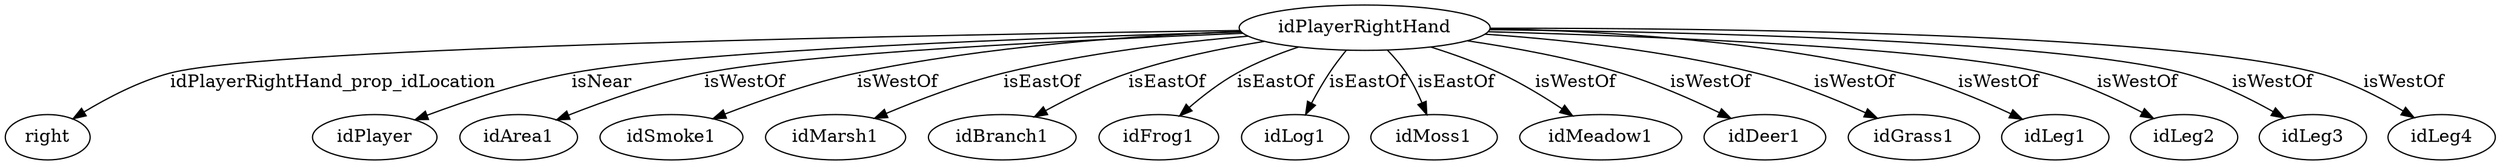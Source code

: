 strict digraph  {
idPlayerRightHand [node_type=entity_node];
right [node_type=property_node];
idPlayer [node_type=entity_node];
idArea1 [node_type=entity_node];
idSmoke1 [node_type=entity_node];
idMarsh1 [node_type=entity_node];
idBranch1 [node_type=entity_node];
idFrog1 [node_type=entity_node];
idLog1 [node_type=entity_node];
idMoss1 [node_type=entity_node];
idMeadow1 [node_type=entity_node];
idDeer1 [node_type=entity_node];
idGrass1 [node_type=entity_node];
idLeg1 [node_type=entity_node];
idLeg2 [node_type=entity_node];
idLeg3 [node_type=entity_node];
idLeg4 [node_type=entity_node];
idPlayerRightHand -> right  [edge_type=property, label=idPlayerRightHand_prop_idLocation];
idPlayerRightHand -> idPlayer  [edge_type=relationship, label=isNear];
idPlayerRightHand -> idArea1  [edge_type=relationship, label=isWestOf];
idPlayerRightHand -> idSmoke1  [edge_type=relationship, label=isWestOf];
idPlayerRightHand -> idMarsh1  [edge_type=relationship, label=isEastOf];
idPlayerRightHand -> idBranch1  [edge_type=relationship, label=isEastOf];
idPlayerRightHand -> idFrog1  [edge_type=relationship, label=isEastOf];
idPlayerRightHand -> idLog1  [edge_type=relationship, label=isEastOf];
idPlayerRightHand -> idMoss1  [edge_type=relationship, label=isEastOf];
idPlayerRightHand -> idMeadow1  [edge_type=relationship, label=isWestOf];
idPlayerRightHand -> idDeer1  [edge_type=relationship, label=isWestOf];
idPlayerRightHand -> idGrass1  [edge_type=relationship, label=isWestOf];
idPlayerRightHand -> idLeg1  [edge_type=relationship, label=isWestOf];
idPlayerRightHand -> idLeg2  [edge_type=relationship, label=isWestOf];
idPlayerRightHand -> idLeg3  [edge_type=relationship, label=isWestOf];
idPlayerRightHand -> idLeg4  [edge_type=relationship, label=isWestOf];
}
